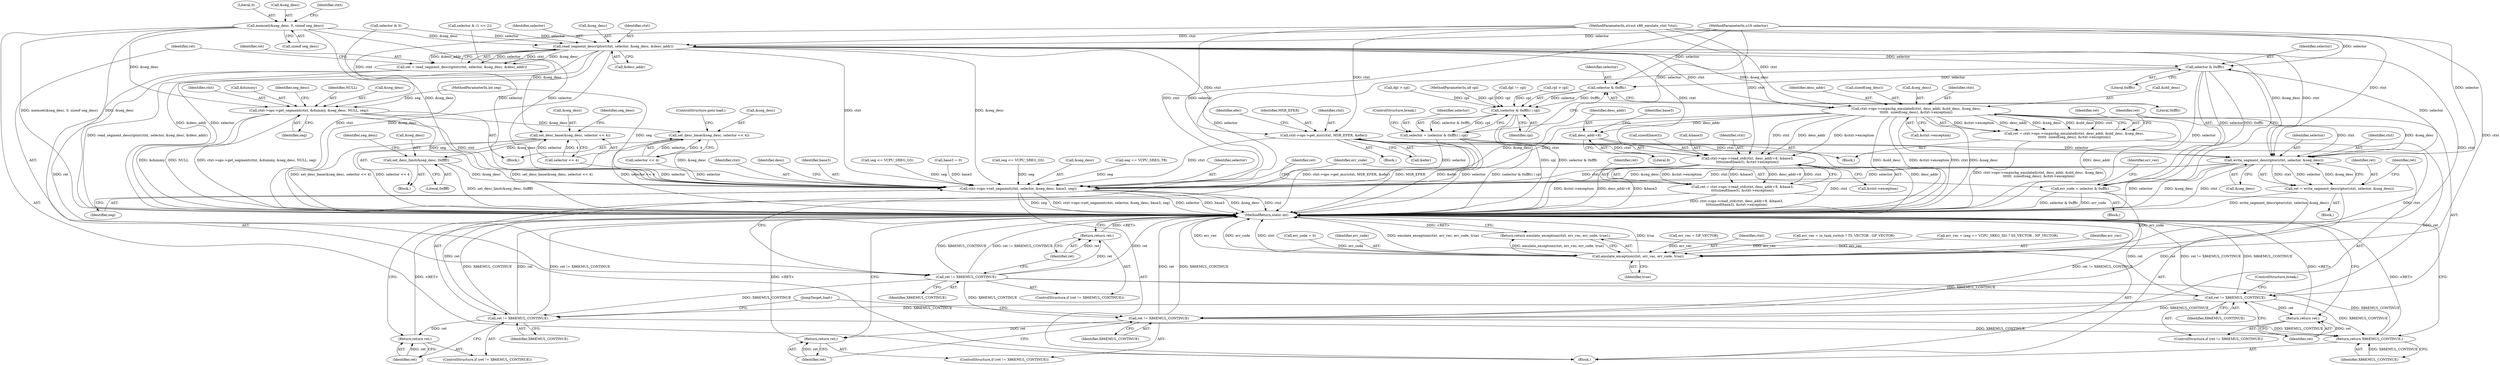 digraph "0_linux_d1442d85cc30ea75f7d399474ca738e0bc96f715@API" {
"1000150" [label="(Call,memset(&seg_desc, 0, sizeof seg_desc))"];
"1000163" [label="(Call,ctxt->ops->get_segment(ctxt, &dummy, &seg_desc, NULL, seg))"];
"1000171" [label="(Call,set_desc_base(&seg_desc, selector << 4))"];
"1000547" [label="(Call,ctxt->ops->set_segment(ctxt, selector, &seg_desc, base3, seg))"];
"1000190" [label="(Call,set_desc_base(&seg_desc, selector << 4))"];
"1000196" [label="(Call,set_desc_limit(&seg_desc, 0xffff))"];
"1000267" [label="(Call,read_segment_descriptor(ctxt, selector, &seg_desc, &desc_addr))"];
"1000265" [label="(Call,ret = read_segment_descriptor(ctxt, selector, &seg_desc, &desc_addr))"];
"1000275" [label="(Call,ret != X86EMUL_CONTINUE)"];
"1000278" [label="(Return,return ret;)"];
"1000448" [label="(Call,ret != X86EMUL_CONTINUE)"];
"1000451" [label="(Return,return ret;)"];
"1000512" [label="(Call,ret != X86EMUL_CONTINUE)"];
"1000515" [label="(Return,return ret;)"];
"1000560" [label="(Return,return X86EMUL_CONTINUE;)"];
"1000541" [label="(Call,ret != X86EMUL_CONTINUE)"];
"1000544" [label="(Return,return ret;)"];
"1000282" [label="(Call,selector & 0xfffc)"];
"1000280" [label="(Call,err_code = selector & 0xfffc)"];
"1000564" [label="(Call,emulate_exception(ctxt, err_vec, err_code, true))"];
"1000563" [label="(Return,return emulate_exception(ctxt, err_vec, err_code, true);)"];
"1000401" [label="(Call,selector & 0xfffc)"];
"1000400" [label="(Call,(selector & 0xfffc) | cpl)"];
"1000398" [label="(Call,selector = (selector & 0xfffc) | cpl)"];
"1000506" [label="(Call,write_segment_descriptor(ctxt, selector, &seg_desc))"];
"1000504" [label="(Call,ret = write_segment_descriptor(ctxt, selector, &seg_desc))"];
"1000388" [label="(Call,ctxt->ops->get_msr(ctxt, MSR_EFER, &efer))"];
"1000527" [label="(Call,ctxt->ops->read_std(ctxt, desc_addr+8, &base3,\n\t\t\t\tsizeof(base3), &ctxt->exception))"];
"1000525" [label="(Call,ret = ctxt->ops->read_std(ctxt, desc_addr+8, &base3,\n\t\t\t\tsizeof(base3), &ctxt->exception))"];
"1000434" [label="(Call,ctxt->ops->cmpxchg_emulated(ctxt, desc_addr, &old_desc, &seg_desc,\n\t\t\t\t\t\t  sizeof(seg_desc), &ctxt->exception))"];
"1000432" [label="(Call,ret = ctxt->ops->cmpxchg_emulated(ctxt, desc_addr, &old_desc, &seg_desc,\n\t\t\t\t\t\t  sizeof(seg_desc), &ctxt->exception))"];
"1000529" [label="(Call,desc_addr+8)"];
"1000441" [label="(Call,sizeof(seg_desc))"];
"1000448" [label="(Call,ret != X86EMUL_CONTINUE)"];
"1000133" [label="(Call,err_code = 0)"];
"1000193" [label="(Call,selector << 4)"];
"1000165" [label="(Call,&dummy)"];
"1000174" [label="(Call,selector << 4)"];
"1000272" [label="(Call,&desc_addr)"];
"1000368" [label="(Call,rpl > cpl)"];
"1000555" [label="(Identifier,desc)"];
"1000498" [label="(Block,)"];
"1000275" [label="(Call,ret != X86EMUL_CONTINUE)"];
"1000552" [label="(Identifier,base3)"];
"1000567" [label="(Identifier,err_code)"];
"1000147" [label="(Call,base3 = 0)"];
"1000541" [label="(Call,ret != X86EMUL_CONTINUE)"];
"1000525" [label="(Call,ret = ctxt->ops->read_std(ctxt, desc_addr+8, &base3,\n\t\t\t\tsizeof(base3), &ctxt->exception))"];
"1000534" [label="(Call,sizeof(base3))"];
"1000150" [label="(Call,memset(&seg_desc, 0, sizeof seg_desc))"];
"1000173" [label="(Identifier,seg_desc)"];
"1000118" [label="(MethodParameterIn,u16 selector)"];
"1000277" [label="(Identifier,X86EMUL_CONTINUE)"];
"1000512" [label="(Call,ret != X86EMUL_CONTINUE)"];
"1000404" [label="(Identifier,cpl)"];
"1000389" [label="(Identifier,ctxt)"];
"1000190" [label="(Call,set_desc_base(&seg_desc, selector << 4))"];
"1000563" [label="(Return,return emulate_exception(ctxt, err_vec, err_code, true);)"];
"1000223" [label="(Call,selector & 3)"];
"1000129" [label="(Call,err_vec = GP_VECTOR)"];
"1000162" [label="(Block,)"];
"1000532" [label="(Call,&base3)"];
"1000402" [label="(Identifier,selector)"];
"1000452" [label="(Identifier,ret)"];
"1000383" [label="(Block,)"];
"1000360" [label="(Call,dpl > cpl)"];
"1000565" [label="(Identifier,ctxt)"];
"1000527" [label="(Call,ctxt->ops->read_std(ctxt, desc_addr+8, &base3,\n\t\t\t\tsizeof(base3), &ctxt->exception))"];
"1000284" [label="(Literal,0xfffc)"];
"1000388" [label="(Call,ctxt->ops->get_msr(ctxt, MSR_EFER, &efer))"];
"1000542" [label="(Identifier,ret)"];
"1000569" [label="(MethodReturn,static int)"];
"1000169" [label="(Identifier,NULL)"];
"1000508" [label="(Identifier,selector)"];
"1000390" [label="(Identifier,MSR_EFER)"];
"1000536" [label="(Call,&ctxt->exception)"];
"1000531" [label="(Literal,8)"];
"1000515" [label="(Return,return ret;)"];
"1000167" [label="(Call,&seg_desc)"];
"1000123" [label="(Block,)"];
"1000285" [label="(Call,err_vec = in_task_switch ? TS_VECTOR : GP_VECTOR)"];
"1000449" [label="(Identifier,ret)"];
"1000437" [label="(Call,&old_desc)"];
"1000196" [label="(Call,set_desc_limit(&seg_desc, 0xffff))"];
"1000181" [label="(Call,seg <= VCPU_SREG_GS)"];
"1000191" [label="(Call,&seg_desc)"];
"1000307" [label="(Call,err_vec = (seg == VCPU_SREG_SS) ? SS_VECTOR : NP_VECTOR)"];
"1000281" [label="(Identifier,err_code)"];
"1000164" [label="(Identifier,ctxt)"];
"1000282" [label="(Call,selector & 0xfffc)"];
"1000403" [label="(Literal,0xfffc)"];
"1000506" [label="(Call,write_segment_descriptor(ctxt, selector, &seg_desc))"];
"1000544" [label="(Return,return ret;)"];
"1000550" [label="(Call,&seg_desc)"];
"1000170" [label="(Identifier,seg)"];
"1000436" [label="(Identifier,desc_addr)"];
"1000256" [label="(Call,selector & (1 << 2))"];
"1000514" [label="(Identifier,X86EMUL_CONTINUE)"];
"1000202" [label="(Identifier,seg_desc)"];
"1000153" [label="(Literal,0)"];
"1000171" [label="(Call,set_desc_base(&seg_desc, selector << 4))"];
"1000450" [label="(Identifier,X86EMUL_CONTINUE)"];
"1000154" [label="(Call,sizeof seg_desc)"];
"1000278" [label="(Return,return ret;)"];
"1000270" [label="(Call,&seg_desc)"];
"1000530" [label="(Identifier,desc_addr)"];
"1000561" [label="(Identifier,X86EMUL_CONTINUE)"];
"1000151" [label="(Call,&seg_desc)"];
"1000268" [label="(Identifier,ctxt)"];
"1000509" [label="(Call,&seg_desc)"];
"1000117" [label="(MethodParameterIn,struct x86_emulate_ctxt *ctxt)"];
"1000283" [label="(Identifier,selector)"];
"1000507" [label="(Identifier,ctxt)"];
"1000526" [label="(Identifier,ret)"];
"1000405" [label="(ControlStructure,break;)"];
"1000120" [label="(MethodParameterIn,u8 cpl)"];
"1000391" [label="(Call,&efer)"];
"1000566" [label="(Identifier,err_vec)"];
"1000524" [label="(Block,)"];
"1000189" [label="(Block,)"];
"1000547" [label="(Call,ctxt->ops->set_segment(ctxt, selector, &seg_desc, base3, seg))"];
"1000528" [label="(Identifier,ctxt)"];
"1000198" [label="(Identifier,seg_desc)"];
"1000432" [label="(Call,ret = ctxt->ops->cmpxchg_emulated(ctxt, desc_addr, &old_desc, &seg_desc,\n\t\t\t\t\t\t  sizeof(seg_desc), &ctxt->exception))"];
"1000163" [label="(Call,ctxt->ops->get_segment(ctxt, &dummy, &seg_desc, NULL, seg))"];
"1000159" [label="(Identifier,ctxt)"];
"1000560" [label="(Return,return X86EMUL_CONTINUE;)"];
"1000119" [label="(MethodParameterIn,int seg)"];
"1000434" [label="(Call,ctxt->ops->cmpxchg_emulated(ctxt, desc_addr, &old_desc, &seg_desc,\n\t\t\t\t\t\t  sizeof(seg_desc), &ctxt->exception))"];
"1000398" [label="(Call,selector = (selector & 0xfffc) | cpl)"];
"1000504" [label="(Call,ret = write_segment_descriptor(ctxt, selector, &seg_desc))"];
"1000516" [label="(Identifier,ret)"];
"1000451" [label="(Return,return ret;)"];
"1000280" [label="(Call,err_code = selector & 0xfffc)"];
"1000267" [label="(Call,read_segment_descriptor(ctxt, selector, &seg_desc, &desc_addr))"];
"1000447" [label="(ControlStructure,if (ret != X86EMUL_CONTINUE))"];
"1000323" [label="(Block,)"];
"1000453" [label="(ControlStructure,break;)"];
"1000401" [label="(Call,selector & 0xfffc)"];
"1000511" [label="(ControlStructure,if (ret != X86EMUL_CONTINUE))"];
"1000540" [label="(ControlStructure,if (ret != X86EMUL_CONTINUE))"];
"1000266" [label="(Identifier,ret)"];
"1000543" [label="(Identifier,X86EMUL_CONTINUE)"];
"1000286" [label="(Identifier,err_vec)"];
"1000172" [label="(Call,&seg_desc)"];
"1000279" [label="(Identifier,ret)"];
"1000548" [label="(Identifier,ctxt)"];
"1000443" [label="(Call,&ctxt->exception)"];
"1000274" [label="(ControlStructure,if (ret != X86EMUL_CONTINUE))"];
"1000433" [label="(Identifier,ret)"];
"1000545" [label="(Identifier,ret)"];
"1000439" [label="(Call,&seg_desc)"];
"1000553" [label="(Identifier,seg)"];
"1000564" [label="(Call,emulate_exception(ctxt, err_vec, err_code, true))"];
"1000513" [label="(Identifier,ret)"];
"1000199" [label="(Literal,0xffff)"];
"1000177" [label="(ControlStructure,goto load;)"];
"1000568" [label="(Identifier,true)"];
"1000399" [label="(Identifier,selector)"];
"1000533" [label="(Identifier,base3)"];
"1000276" [label="(Identifier,ret)"];
"1000505" [label="(Identifier,ret)"];
"1000546" [label="(JumpTarget,load:)"];
"1000293" [label="(Call,seg <= VCPU_SREG_GS)"];
"1000371" [label="(Call,dpl != cpl)"];
"1000253" [label="(Call,seg == VCPU_SREG_TR)"];
"1000197" [label="(Call,&seg_desc)"];
"1000395" [label="(Identifier,efer)"];
"1000435" [label="(Identifier,ctxt)"];
"1000549" [label="(Identifier,selector)"];
"1000400" [label="(Call,(selector & 0xfffc) | cpl)"];
"1000269" [label="(Identifier,selector)"];
"1000529" [label="(Call,desc_addr+8)"];
"1000265" [label="(Call,ret = read_segment_descriptor(ctxt, selector, &seg_desc, &desc_addr))"];
"1000150" -> "1000123"  [label="AST: "];
"1000150" -> "1000154"  [label="CFG: "];
"1000151" -> "1000150"  [label="AST: "];
"1000153" -> "1000150"  [label="AST: "];
"1000154" -> "1000150"  [label="AST: "];
"1000159" -> "1000150"  [label="CFG: "];
"1000150" -> "1000569"  [label="DDG: &seg_desc"];
"1000150" -> "1000569"  [label="DDG: memset(&seg_desc, 0, sizeof seg_desc)"];
"1000150" -> "1000163"  [label="DDG: &seg_desc"];
"1000150" -> "1000190"  [label="DDG: &seg_desc"];
"1000150" -> "1000267"  [label="DDG: &seg_desc"];
"1000150" -> "1000547"  [label="DDG: &seg_desc"];
"1000163" -> "1000162"  [label="AST: "];
"1000163" -> "1000170"  [label="CFG: "];
"1000164" -> "1000163"  [label="AST: "];
"1000165" -> "1000163"  [label="AST: "];
"1000167" -> "1000163"  [label="AST: "];
"1000169" -> "1000163"  [label="AST: "];
"1000170" -> "1000163"  [label="AST: "];
"1000173" -> "1000163"  [label="CFG: "];
"1000163" -> "1000569"  [label="DDG: NULL"];
"1000163" -> "1000569"  [label="DDG: ctxt->ops->get_segment(ctxt, &dummy, &seg_desc, NULL, seg)"];
"1000163" -> "1000569"  [label="DDG: &dummy"];
"1000117" -> "1000163"  [label="DDG: ctxt"];
"1000119" -> "1000163"  [label="DDG: seg"];
"1000163" -> "1000171"  [label="DDG: &seg_desc"];
"1000163" -> "1000547"  [label="DDG: ctxt"];
"1000163" -> "1000547"  [label="DDG: seg"];
"1000171" -> "1000162"  [label="AST: "];
"1000171" -> "1000174"  [label="CFG: "];
"1000172" -> "1000171"  [label="AST: "];
"1000174" -> "1000171"  [label="AST: "];
"1000177" -> "1000171"  [label="CFG: "];
"1000171" -> "1000569"  [label="DDG: set_desc_base(&seg_desc, selector << 4)"];
"1000171" -> "1000569"  [label="DDG: selector << 4"];
"1000174" -> "1000171"  [label="DDG: selector"];
"1000174" -> "1000171"  [label="DDG: 4"];
"1000171" -> "1000547"  [label="DDG: &seg_desc"];
"1000547" -> "1000123"  [label="AST: "];
"1000547" -> "1000553"  [label="CFG: "];
"1000548" -> "1000547"  [label="AST: "];
"1000549" -> "1000547"  [label="AST: "];
"1000550" -> "1000547"  [label="AST: "];
"1000552" -> "1000547"  [label="AST: "];
"1000553" -> "1000547"  [label="AST: "];
"1000555" -> "1000547"  [label="CFG: "];
"1000547" -> "1000569"  [label="DDG: &seg_desc"];
"1000547" -> "1000569"  [label="DDG: ctxt"];
"1000547" -> "1000569"  [label="DDG: seg"];
"1000547" -> "1000569"  [label="DDG: ctxt->ops->set_segment(ctxt, selector, &seg_desc, base3, seg)"];
"1000547" -> "1000569"  [label="DDG: selector"];
"1000547" -> "1000569"  [label="DDG: base3"];
"1000388" -> "1000547"  [label="DDG: ctxt"];
"1000267" -> "1000547"  [label="DDG: ctxt"];
"1000267" -> "1000547"  [label="DDG: &seg_desc"];
"1000434" -> "1000547"  [label="DDG: ctxt"];
"1000434" -> "1000547"  [label="DDG: &seg_desc"];
"1000506" -> "1000547"  [label="DDG: ctxt"];
"1000506" -> "1000547"  [label="DDG: selector"];
"1000506" -> "1000547"  [label="DDG: &seg_desc"];
"1000527" -> "1000547"  [label="DDG: ctxt"];
"1000117" -> "1000547"  [label="DDG: ctxt"];
"1000193" -> "1000547"  [label="DDG: selector"];
"1000256" -> "1000547"  [label="DDG: selector"];
"1000282" -> "1000547"  [label="DDG: selector"];
"1000223" -> "1000547"  [label="DDG: selector"];
"1000398" -> "1000547"  [label="DDG: selector"];
"1000174" -> "1000547"  [label="DDG: selector"];
"1000118" -> "1000547"  [label="DDG: selector"];
"1000196" -> "1000547"  [label="DDG: &seg_desc"];
"1000147" -> "1000547"  [label="DDG: base3"];
"1000181" -> "1000547"  [label="DDG: seg"];
"1000293" -> "1000547"  [label="DDG: seg"];
"1000253" -> "1000547"  [label="DDG: seg"];
"1000119" -> "1000547"  [label="DDG: seg"];
"1000190" -> "1000189"  [label="AST: "];
"1000190" -> "1000193"  [label="CFG: "];
"1000191" -> "1000190"  [label="AST: "];
"1000193" -> "1000190"  [label="AST: "];
"1000198" -> "1000190"  [label="CFG: "];
"1000190" -> "1000569"  [label="DDG: set_desc_base(&seg_desc, selector << 4)"];
"1000190" -> "1000569"  [label="DDG: selector << 4"];
"1000193" -> "1000190"  [label="DDG: selector"];
"1000193" -> "1000190"  [label="DDG: 4"];
"1000190" -> "1000196"  [label="DDG: &seg_desc"];
"1000196" -> "1000189"  [label="AST: "];
"1000196" -> "1000199"  [label="CFG: "];
"1000197" -> "1000196"  [label="AST: "];
"1000199" -> "1000196"  [label="AST: "];
"1000202" -> "1000196"  [label="CFG: "];
"1000196" -> "1000569"  [label="DDG: set_desc_limit(&seg_desc, 0xffff)"];
"1000267" -> "1000265"  [label="AST: "];
"1000267" -> "1000272"  [label="CFG: "];
"1000268" -> "1000267"  [label="AST: "];
"1000269" -> "1000267"  [label="AST: "];
"1000270" -> "1000267"  [label="AST: "];
"1000272" -> "1000267"  [label="AST: "];
"1000265" -> "1000267"  [label="CFG: "];
"1000267" -> "1000569"  [label="DDG: selector"];
"1000267" -> "1000569"  [label="DDG: ctxt"];
"1000267" -> "1000569"  [label="DDG: &seg_desc"];
"1000267" -> "1000569"  [label="DDG: &desc_addr"];
"1000267" -> "1000265"  [label="DDG: ctxt"];
"1000267" -> "1000265"  [label="DDG: selector"];
"1000267" -> "1000265"  [label="DDG: &seg_desc"];
"1000267" -> "1000265"  [label="DDG: &desc_addr"];
"1000117" -> "1000267"  [label="DDG: ctxt"];
"1000256" -> "1000267"  [label="DDG: selector"];
"1000223" -> "1000267"  [label="DDG: selector"];
"1000118" -> "1000267"  [label="DDG: selector"];
"1000267" -> "1000282"  [label="DDG: selector"];
"1000267" -> "1000388"  [label="DDG: ctxt"];
"1000267" -> "1000434"  [label="DDG: ctxt"];
"1000267" -> "1000434"  [label="DDG: &seg_desc"];
"1000267" -> "1000506"  [label="DDG: ctxt"];
"1000267" -> "1000506"  [label="DDG: &seg_desc"];
"1000267" -> "1000527"  [label="DDG: ctxt"];
"1000267" -> "1000564"  [label="DDG: ctxt"];
"1000265" -> "1000123"  [label="AST: "];
"1000266" -> "1000265"  [label="AST: "];
"1000276" -> "1000265"  [label="CFG: "];
"1000265" -> "1000569"  [label="DDG: read_segment_descriptor(ctxt, selector, &seg_desc, &desc_addr)"];
"1000265" -> "1000275"  [label="DDG: ret"];
"1000275" -> "1000274"  [label="AST: "];
"1000275" -> "1000277"  [label="CFG: "];
"1000276" -> "1000275"  [label="AST: "];
"1000277" -> "1000275"  [label="AST: "];
"1000279" -> "1000275"  [label="CFG: "];
"1000281" -> "1000275"  [label="CFG: "];
"1000275" -> "1000569"  [label="DDG: ret != X86EMUL_CONTINUE"];
"1000275" -> "1000569"  [label="DDG: ret"];
"1000275" -> "1000569"  [label="DDG: X86EMUL_CONTINUE"];
"1000275" -> "1000278"  [label="DDG: ret"];
"1000275" -> "1000448"  [label="DDG: X86EMUL_CONTINUE"];
"1000275" -> "1000512"  [label="DDG: X86EMUL_CONTINUE"];
"1000275" -> "1000541"  [label="DDG: X86EMUL_CONTINUE"];
"1000275" -> "1000560"  [label="DDG: X86EMUL_CONTINUE"];
"1000278" -> "1000274"  [label="AST: "];
"1000278" -> "1000279"  [label="CFG: "];
"1000279" -> "1000278"  [label="AST: "];
"1000569" -> "1000278"  [label="CFG: "];
"1000278" -> "1000569"  [label="DDG: <RET>"];
"1000279" -> "1000278"  [label="DDG: ret"];
"1000448" -> "1000447"  [label="AST: "];
"1000448" -> "1000450"  [label="CFG: "];
"1000449" -> "1000448"  [label="AST: "];
"1000450" -> "1000448"  [label="AST: "];
"1000452" -> "1000448"  [label="CFG: "];
"1000453" -> "1000448"  [label="CFG: "];
"1000448" -> "1000569"  [label="DDG: X86EMUL_CONTINUE"];
"1000448" -> "1000569"  [label="DDG: ret"];
"1000448" -> "1000569"  [label="DDG: ret != X86EMUL_CONTINUE"];
"1000432" -> "1000448"  [label="DDG: ret"];
"1000448" -> "1000451"  [label="DDG: ret"];
"1000448" -> "1000512"  [label="DDG: X86EMUL_CONTINUE"];
"1000448" -> "1000541"  [label="DDG: X86EMUL_CONTINUE"];
"1000448" -> "1000560"  [label="DDG: X86EMUL_CONTINUE"];
"1000451" -> "1000447"  [label="AST: "];
"1000451" -> "1000452"  [label="CFG: "];
"1000452" -> "1000451"  [label="AST: "];
"1000569" -> "1000451"  [label="CFG: "];
"1000451" -> "1000569"  [label="DDG: <RET>"];
"1000452" -> "1000451"  [label="DDG: ret"];
"1000512" -> "1000511"  [label="AST: "];
"1000512" -> "1000514"  [label="CFG: "];
"1000513" -> "1000512"  [label="AST: "];
"1000514" -> "1000512"  [label="AST: "];
"1000516" -> "1000512"  [label="CFG: "];
"1000546" -> "1000512"  [label="CFG: "];
"1000512" -> "1000569"  [label="DDG: ret"];
"1000512" -> "1000569"  [label="DDG: X86EMUL_CONTINUE"];
"1000512" -> "1000569"  [label="DDG: ret != X86EMUL_CONTINUE"];
"1000504" -> "1000512"  [label="DDG: ret"];
"1000512" -> "1000515"  [label="DDG: ret"];
"1000512" -> "1000560"  [label="DDG: X86EMUL_CONTINUE"];
"1000515" -> "1000511"  [label="AST: "];
"1000515" -> "1000516"  [label="CFG: "];
"1000516" -> "1000515"  [label="AST: "];
"1000569" -> "1000515"  [label="CFG: "];
"1000515" -> "1000569"  [label="DDG: <RET>"];
"1000516" -> "1000515"  [label="DDG: ret"];
"1000560" -> "1000123"  [label="AST: "];
"1000560" -> "1000561"  [label="CFG: "];
"1000561" -> "1000560"  [label="AST: "];
"1000569" -> "1000560"  [label="CFG: "];
"1000560" -> "1000569"  [label="DDG: <RET>"];
"1000561" -> "1000560"  [label="DDG: X86EMUL_CONTINUE"];
"1000541" -> "1000560"  [label="DDG: X86EMUL_CONTINUE"];
"1000541" -> "1000540"  [label="AST: "];
"1000541" -> "1000543"  [label="CFG: "];
"1000542" -> "1000541"  [label="AST: "];
"1000543" -> "1000541"  [label="AST: "];
"1000545" -> "1000541"  [label="CFG: "];
"1000546" -> "1000541"  [label="CFG: "];
"1000541" -> "1000569"  [label="DDG: X86EMUL_CONTINUE"];
"1000541" -> "1000569"  [label="DDG: ret"];
"1000541" -> "1000569"  [label="DDG: ret != X86EMUL_CONTINUE"];
"1000525" -> "1000541"  [label="DDG: ret"];
"1000541" -> "1000544"  [label="DDG: ret"];
"1000544" -> "1000540"  [label="AST: "];
"1000544" -> "1000545"  [label="CFG: "];
"1000545" -> "1000544"  [label="AST: "];
"1000569" -> "1000544"  [label="CFG: "];
"1000544" -> "1000569"  [label="DDG: <RET>"];
"1000545" -> "1000544"  [label="DDG: ret"];
"1000282" -> "1000280"  [label="AST: "];
"1000282" -> "1000284"  [label="CFG: "];
"1000283" -> "1000282"  [label="AST: "];
"1000284" -> "1000282"  [label="AST: "];
"1000280" -> "1000282"  [label="CFG: "];
"1000282" -> "1000569"  [label="DDG: selector"];
"1000282" -> "1000280"  [label="DDG: selector"];
"1000282" -> "1000280"  [label="DDG: 0xfffc"];
"1000118" -> "1000282"  [label="DDG: selector"];
"1000282" -> "1000401"  [label="DDG: selector"];
"1000282" -> "1000506"  [label="DDG: selector"];
"1000280" -> "1000123"  [label="AST: "];
"1000281" -> "1000280"  [label="AST: "];
"1000286" -> "1000280"  [label="CFG: "];
"1000280" -> "1000569"  [label="DDG: selector & 0xfffc"];
"1000280" -> "1000569"  [label="DDG: err_code"];
"1000280" -> "1000564"  [label="DDG: err_code"];
"1000564" -> "1000563"  [label="AST: "];
"1000564" -> "1000568"  [label="CFG: "];
"1000565" -> "1000564"  [label="AST: "];
"1000566" -> "1000564"  [label="AST: "];
"1000567" -> "1000564"  [label="AST: "];
"1000568" -> "1000564"  [label="AST: "];
"1000563" -> "1000564"  [label="CFG: "];
"1000564" -> "1000569"  [label="DDG: true"];
"1000564" -> "1000569"  [label="DDG: err_vec"];
"1000564" -> "1000569"  [label="DDG: err_code"];
"1000564" -> "1000569"  [label="DDG: ctxt"];
"1000564" -> "1000569"  [label="DDG: emulate_exception(ctxt, err_vec, err_code, true)"];
"1000564" -> "1000563"  [label="DDG: emulate_exception(ctxt, err_vec, err_code, true)"];
"1000388" -> "1000564"  [label="DDG: ctxt"];
"1000117" -> "1000564"  [label="DDG: ctxt"];
"1000307" -> "1000564"  [label="DDG: err_vec"];
"1000129" -> "1000564"  [label="DDG: err_vec"];
"1000285" -> "1000564"  [label="DDG: err_vec"];
"1000133" -> "1000564"  [label="DDG: err_code"];
"1000563" -> "1000123"  [label="AST: "];
"1000569" -> "1000563"  [label="CFG: "];
"1000563" -> "1000569"  [label="DDG: <RET>"];
"1000401" -> "1000400"  [label="AST: "];
"1000401" -> "1000403"  [label="CFG: "];
"1000402" -> "1000401"  [label="AST: "];
"1000403" -> "1000401"  [label="AST: "];
"1000404" -> "1000401"  [label="CFG: "];
"1000401" -> "1000400"  [label="DDG: selector"];
"1000401" -> "1000400"  [label="DDG: 0xfffc"];
"1000118" -> "1000401"  [label="DDG: selector"];
"1000400" -> "1000398"  [label="AST: "];
"1000400" -> "1000404"  [label="CFG: "];
"1000404" -> "1000400"  [label="AST: "];
"1000398" -> "1000400"  [label="CFG: "];
"1000400" -> "1000569"  [label="DDG: selector & 0xfffc"];
"1000400" -> "1000569"  [label="DDG: cpl"];
"1000400" -> "1000398"  [label="DDG: selector & 0xfffc"];
"1000400" -> "1000398"  [label="DDG: cpl"];
"1000368" -> "1000400"  [label="DDG: cpl"];
"1000371" -> "1000400"  [label="DDG: cpl"];
"1000360" -> "1000400"  [label="DDG: cpl"];
"1000120" -> "1000400"  [label="DDG: cpl"];
"1000398" -> "1000323"  [label="AST: "];
"1000399" -> "1000398"  [label="AST: "];
"1000405" -> "1000398"  [label="CFG: "];
"1000398" -> "1000569"  [label="DDG: (selector & 0xfffc) | cpl"];
"1000398" -> "1000569"  [label="DDG: selector"];
"1000118" -> "1000398"  [label="DDG: selector"];
"1000398" -> "1000506"  [label="DDG: selector"];
"1000506" -> "1000504"  [label="AST: "];
"1000506" -> "1000509"  [label="CFG: "];
"1000507" -> "1000506"  [label="AST: "];
"1000508" -> "1000506"  [label="AST: "];
"1000509" -> "1000506"  [label="AST: "];
"1000504" -> "1000506"  [label="CFG: "];
"1000506" -> "1000569"  [label="DDG: &seg_desc"];
"1000506" -> "1000569"  [label="DDG: ctxt"];
"1000506" -> "1000569"  [label="DDG: selector"];
"1000506" -> "1000504"  [label="DDG: ctxt"];
"1000506" -> "1000504"  [label="DDG: selector"];
"1000506" -> "1000504"  [label="DDG: &seg_desc"];
"1000388" -> "1000506"  [label="DDG: ctxt"];
"1000434" -> "1000506"  [label="DDG: ctxt"];
"1000434" -> "1000506"  [label="DDG: &seg_desc"];
"1000117" -> "1000506"  [label="DDG: ctxt"];
"1000118" -> "1000506"  [label="DDG: selector"];
"1000504" -> "1000498"  [label="AST: "];
"1000505" -> "1000504"  [label="AST: "];
"1000513" -> "1000504"  [label="CFG: "];
"1000504" -> "1000569"  [label="DDG: write_segment_descriptor(ctxt, selector, &seg_desc)"];
"1000388" -> "1000383"  [label="AST: "];
"1000388" -> "1000391"  [label="CFG: "];
"1000389" -> "1000388"  [label="AST: "];
"1000390" -> "1000388"  [label="AST: "];
"1000391" -> "1000388"  [label="AST: "];
"1000395" -> "1000388"  [label="CFG: "];
"1000388" -> "1000569"  [label="DDG: ctxt->ops->get_msr(ctxt, MSR_EFER, &efer)"];
"1000388" -> "1000569"  [label="DDG: MSR_EFER"];
"1000388" -> "1000569"  [label="DDG: &efer"];
"1000117" -> "1000388"  [label="DDG: ctxt"];
"1000388" -> "1000527"  [label="DDG: ctxt"];
"1000527" -> "1000525"  [label="AST: "];
"1000527" -> "1000536"  [label="CFG: "];
"1000528" -> "1000527"  [label="AST: "];
"1000529" -> "1000527"  [label="AST: "];
"1000532" -> "1000527"  [label="AST: "];
"1000534" -> "1000527"  [label="AST: "];
"1000536" -> "1000527"  [label="AST: "];
"1000525" -> "1000527"  [label="CFG: "];
"1000527" -> "1000569"  [label="DDG: ctxt"];
"1000527" -> "1000569"  [label="DDG: &ctxt->exception"];
"1000527" -> "1000569"  [label="DDG: desc_addr+8"];
"1000527" -> "1000569"  [label="DDG: &base3"];
"1000527" -> "1000525"  [label="DDG: &ctxt->exception"];
"1000527" -> "1000525"  [label="DDG: &base3"];
"1000527" -> "1000525"  [label="DDG: desc_addr+8"];
"1000527" -> "1000525"  [label="DDG: ctxt"];
"1000434" -> "1000527"  [label="DDG: ctxt"];
"1000434" -> "1000527"  [label="DDG: desc_addr"];
"1000434" -> "1000527"  [label="DDG: &ctxt->exception"];
"1000117" -> "1000527"  [label="DDG: ctxt"];
"1000525" -> "1000524"  [label="AST: "];
"1000526" -> "1000525"  [label="AST: "];
"1000542" -> "1000525"  [label="CFG: "];
"1000525" -> "1000569"  [label="DDG: ctxt->ops->read_std(ctxt, desc_addr+8, &base3,\n\t\t\t\tsizeof(base3), &ctxt->exception)"];
"1000434" -> "1000432"  [label="AST: "];
"1000434" -> "1000443"  [label="CFG: "];
"1000435" -> "1000434"  [label="AST: "];
"1000436" -> "1000434"  [label="AST: "];
"1000437" -> "1000434"  [label="AST: "];
"1000439" -> "1000434"  [label="AST: "];
"1000441" -> "1000434"  [label="AST: "];
"1000443" -> "1000434"  [label="AST: "];
"1000432" -> "1000434"  [label="CFG: "];
"1000434" -> "1000569"  [label="DDG: desc_addr"];
"1000434" -> "1000569"  [label="DDG: &old_desc"];
"1000434" -> "1000569"  [label="DDG: &ctxt->exception"];
"1000434" -> "1000569"  [label="DDG: ctxt"];
"1000434" -> "1000569"  [label="DDG: &seg_desc"];
"1000434" -> "1000432"  [label="DDG: &ctxt->exception"];
"1000434" -> "1000432"  [label="DDG: desc_addr"];
"1000434" -> "1000432"  [label="DDG: &seg_desc"];
"1000434" -> "1000432"  [label="DDG: &old_desc"];
"1000434" -> "1000432"  [label="DDG: ctxt"];
"1000117" -> "1000434"  [label="DDG: ctxt"];
"1000434" -> "1000529"  [label="DDG: desc_addr"];
"1000432" -> "1000323"  [label="AST: "];
"1000433" -> "1000432"  [label="AST: "];
"1000449" -> "1000432"  [label="CFG: "];
"1000432" -> "1000569"  [label="DDG: ctxt->ops->cmpxchg_emulated(ctxt, desc_addr, &old_desc, &seg_desc,\n\t\t\t\t\t\t  sizeof(seg_desc), &ctxt->exception)"];
"1000529" -> "1000531"  [label="CFG: "];
"1000530" -> "1000529"  [label="AST: "];
"1000531" -> "1000529"  [label="AST: "];
"1000533" -> "1000529"  [label="CFG: "];
"1000529" -> "1000569"  [label="DDG: desc_addr"];
}
